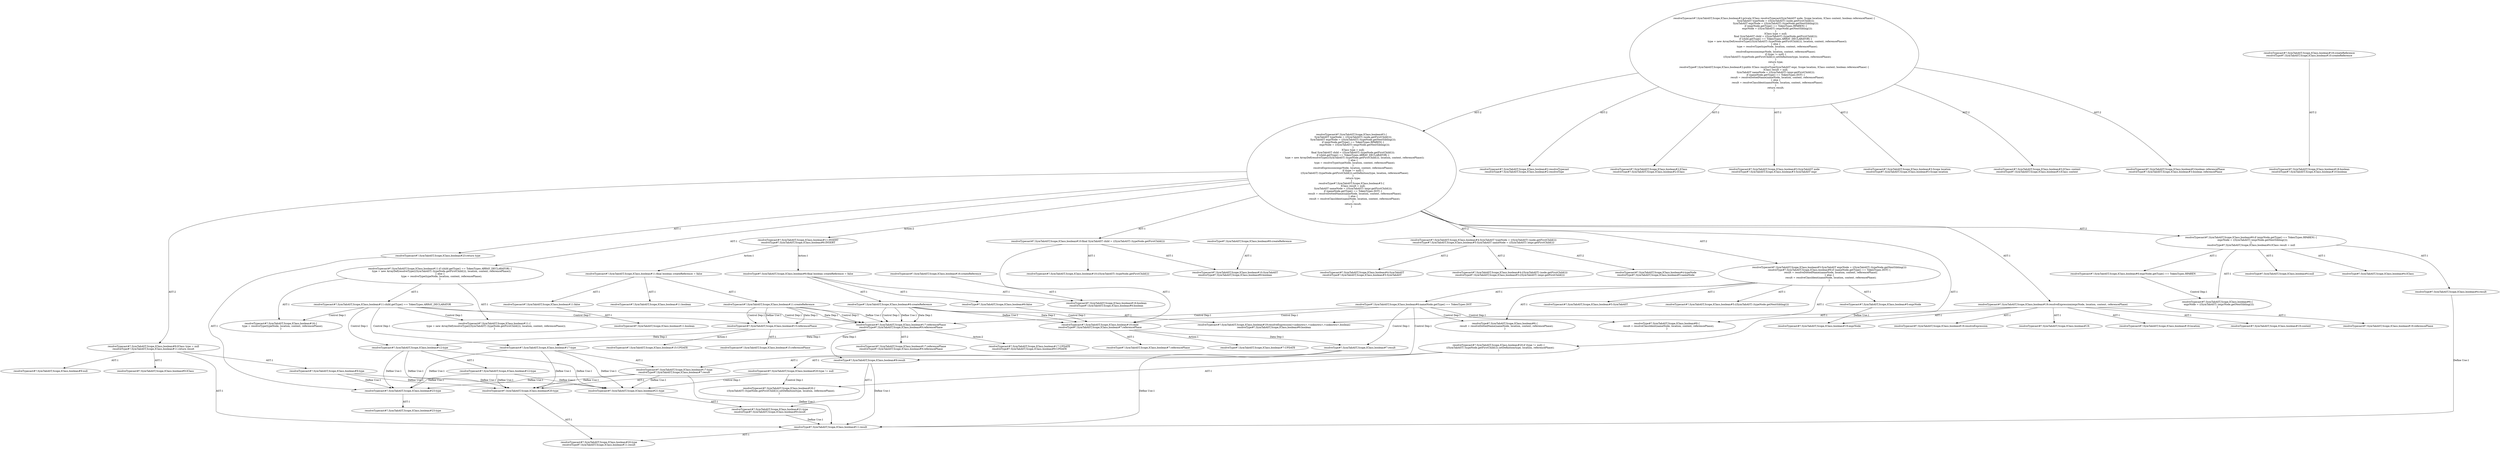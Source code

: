 digraph "Pattern" {
0 [label="resolveTypecast#?,SymTabAST,Scope,IClass,boolean#11:INSERT
resolveType#?,SymTabAST,Scope,IClass,boolean#6:INSERT" shape=ellipse]
1 [label="resolveTypecast#?,SymTabAST,Scope,IClass,boolean#3:\{
    SymTabAST typeNode = ((SymTabAST) (node.getFirstChild()));
    SymTabAST exprNode = ((SymTabAST) (typeNode.getNextSibling()));
    if (exprNode.getType() == TokenTypes.RPAREN) \{
        exprNode = ((SymTabAST) (exprNode.getNextSibling()));
    \}
    IClass type = null;
    final SymTabAST child = ((SymTabAST) (typeNode.getFirstChild()));
    if (child.getType() == TokenTypes.ARRAY_DECLARATOR) \{
        type = new ArrayDef(resolveType(((SymTabAST) (typeNode.getFirstChild())), location, context, referencePhase));
    \} else \{
        type = resolveType(typeNode, location, context, referencePhase);
    \}
    resolveExpression(exprNode, location, context, referencePhase);
    if (type != null) \{
        ((SymTabAST) (typeNode.getFirstChild())).setDefinition(type, location, referencePhase);
    \}
    return type;
\}
resolveType#?,SymTabAST,Scope,IClass,boolean#3:\{
    IClass result = null;
    SymTabAST nameNode = ((SymTabAST) (expr.getFirstChild()));
    if (nameNode.getType() == TokenTypes.DOT) \{
        result = resolveDottedName(nameNode, location, context, referencePhase);
    \} else \{
        result = resolveClassIdent(nameNode, location, context, referencePhase);
    \}
    return result;
\}" shape=ellipse]
2 [label="resolveTypecast#?,SymTabAST,Scope,IClass,boolean#2:private IClass resolveTypecast(SymTabAST node, Scope location, IClass context, boolean referencePhase) \{
    SymTabAST typeNode = ((SymTabAST) (node.getFirstChild()));
    SymTabAST exprNode = ((SymTabAST) (typeNode.getNextSibling()));
    if (exprNode.getType() == TokenTypes.RPAREN) \{
        exprNode = ((SymTabAST) (exprNode.getNextSibling()));
    \}
    IClass type = null;
    final SymTabAST child = ((SymTabAST) (typeNode.getFirstChild()));
    if (child.getType() == TokenTypes.ARRAY_DECLARATOR) \{
        type = new ArrayDef(resolveType(((SymTabAST) (typeNode.getFirstChild())), location, context, referencePhase));
    \} else \{
        type = resolveType(typeNode, location, context, referencePhase);
    \}
    resolveExpression(exprNode, location, context, referencePhase);
    if (type != null) \{
        ((SymTabAST) (typeNode.getFirstChild())).setDefinition(type, location, referencePhase);
    \}
    return type;
\}
resolveType#?,SymTabAST,Scope,IClass,boolean#2:public IClass resolveType(SymTabAST expr, Scope location, IClass context, boolean referencePhase) \{
    IClass result = null;
    SymTabAST nameNode = ((SymTabAST) (expr.getFirstChild()));
    if (nameNode.getType() == TokenTypes.DOT) \{
        result = resolveDottedName(nameNode, location, context, referencePhase);
    \} else \{
        result = resolveClassIdent(nameNode, location, context, referencePhase);
    \}
    return result;
\}" shape=ellipse]
3 [label="resolveTypecast#?,SymTabAST,Scope,IClass,boolean#2:resolveTypecast
resolveType#?,SymTabAST,Scope,IClass,boolean#2:resolveType" shape=ellipse]
4 [label="resolveTypecast#?,SymTabAST,Scope,IClass,boolean#2:IClass
resolveType#?,SymTabAST,Scope,IClass,boolean#2:IClass" shape=ellipse]
5 [label="resolveTypecast#?,SymTabAST,Scope,IClass,boolean#3:SymTabAST node
resolveType#?,SymTabAST,Scope,IClass,boolean#3:SymTabAST expr" shape=ellipse]
6 [label="resolveTypecast#?,SymTabAST,Scope,IClass,boolean#3:Scope location
resolveType#?,SymTabAST,Scope,IClass,boolean#3:Scope location" shape=ellipse]
7 [label="resolveTypecast#?,SymTabAST,Scope,IClass,boolean#3:IClass context
resolveType#?,SymTabAST,Scope,IClass,boolean#3:IClass context" shape=ellipse]
8 [label="resolveTypecast#?,SymTabAST,Scope,IClass,boolean#3:boolean referencePhase
resolveType#?,SymTabAST,Scope,IClass,boolean#3:boolean referencePhase" shape=ellipse]
9 [label="resolveTypecast#?,SymTabAST,Scope,IClass,boolean#4:SymTabAST typeNode = ((SymTabAST) (node.getFirstChild()))
resolveType#?,SymTabAST,Scope,IClass,boolean#5:SymTabAST nameNode = ((SymTabAST) (expr.getFirstChild()))" shape=ellipse]
10 [label="resolveTypecast#?,SymTabAST,Scope,IClass,boolean#4:typeNode
resolveType#?,SymTabAST,Scope,IClass,boolean#5:nameNode" shape=ellipse]
11 [label="resolveTypecast#?,SymTabAST,Scope,IClass,boolean#4:SymTabAST
resolveType#?,SymTabAST,Scope,IClass,boolean#5:SymTabAST" shape=ellipse]
12 [label="resolveTypecast#?,SymTabAST,Scope,IClass,boolean#4:((SymTabAST) (node.getFirstChild()))
resolveType#?,SymTabAST,Scope,IClass,boolean#5:((SymTabAST) (expr.getFirstChild()))" shape=ellipse]
13 [label="resolveTypecast#?,SymTabAST,Scope,IClass,boolean#5:SymTabAST exprNode = ((SymTabAST) (typeNode.getNextSibling()))
resolveType#?,SymTabAST,Scope,IClass,boolean#6:if (nameNode.getType() == TokenTypes.DOT) \{
    result = resolveDottedName(nameNode, location, context, referencePhase);
\} else \{
    result = resolveClassIdent(nameNode, location, context, referencePhase);
\}" shape=ellipse]
14 [label="resolveTypecast#?,SymTabAST,Scope,IClass,boolean#5:exprNode" shape=ellipse]
15 [label="resolveTypecast#?,SymTabAST,Scope,IClass,boolean#5:SymTabAST" shape=ellipse]
16 [label="resolveTypecast#?,SymTabAST,Scope,IClass,boolean#5:((SymTabAST) (typeNode.getNextSibling()))" shape=ellipse]
17 [label="resolveTypecast#?,SymTabAST,Scope,IClass,boolean#6:if (exprNode.getType() == TokenTypes.RPAREN) \{
    exprNode = ((SymTabAST) (exprNode.getNextSibling()));
\}
resolveType#?,SymTabAST,Scope,IClass,boolean#4:IClass result = null" shape=ellipse]
18 [label="resolveTypecast#?,SymTabAST,Scope,IClass,boolean#6:exprNode.getType() == TokenTypes.RPAREN" shape=ellipse]
19 [label="resolveTypecast#?,SymTabAST,Scope,IClass,boolean#6:\{
    exprNode = ((SymTabAST) (exprNode.getNextSibling()));
\}" shape=ellipse]
20 [label="resolveTypecast#?,SymTabAST,Scope,IClass,boolean#9:IClass type = null
resolveType#?,SymTabAST,Scope,IClass,boolean#11:return result" shape=ellipse]
21 [label="resolveTypecast#?,SymTabAST,Scope,IClass,boolean#9:type" shape=ellipse]
22 [label="resolveTypecast#?,SymTabAST,Scope,IClass,boolean#9:IClass" shape=ellipse]
23 [label="resolveTypecast#?,SymTabAST,Scope,IClass,boolean#9:null" shape=ellipse]
24 [label="resolveTypecast#?,SymTabAST,Scope,IClass,boolean#10:final SymTabAST child = ((SymTabAST) (typeNode.getFirstChild()))" shape=ellipse]
25 [label="resolveTypecast#?,SymTabAST,Scope,IClass,boolean#10:child
resolveType#?,SymTabAST,Scope,IClass,boolean#7:referencePhase" shape=ellipse]
26 [label="resolveTypecast#?,SymTabAST,Scope,IClass,boolean#10:SymTabAST
resolveType#?,SymTabAST,Scope,IClass,boolean#8:boolean" shape=ellipse]
27 [label="resolveTypecast#?,SymTabAST,Scope,IClass,boolean#10:((SymTabAST) (typeNode.getFirstChild()))" shape=ellipse]
28 [label="resolveTypecast#?,SymTabAST,Scope,IClass,boolean#11:if (child.getType() == TokenTypes.ARRAY_DECLARATOR) \{
    type = new ArrayDef(resolveType(((SymTabAST) (typeNode.getFirstChild())), location, context, referencePhase));
\} else \{
    type = resolveType(typeNode, location, context, referencePhase);
\}" shape=ellipse]
29 [label="resolveTypecast#?,SymTabAST,Scope,IClass,boolean#11:child.getType() == TokenTypes.ARRAY_DECLARATOR" shape=ellipse]
30 [label="resolveTypecast#?,SymTabAST,Scope,IClass,boolean#17:referencePhase
resolveType#?,SymTabAST,Scope,IClass,boolean#9:referencePhase" shape=ellipse]
31 [label="resolveTypecast#?,SymTabAST,Scope,IClass,boolean#18:createReference
resolveType#?,SymTabAST,Scope,IClass,boolean#10:createReference" shape=ellipse]
32 [label="resolveTypecast#?,SymTabAST,Scope,IClass,boolean#18:boolean
resolveType#?,SymTabAST,Scope,IClass,boolean#10:boolean" shape=ellipse]
33 [label="resolveTypecast#?,SymTabAST,Scope,IClass,boolean#17:type" shape=ellipse]
34 [label="resolveTypecast#?,SymTabAST,Scope,IClass,boolean#17:type
resolveType#?,SymTabAST,Scope,IClass,boolean#7:result" shape=ellipse]
35 [label="resolveTypecast#?,SymTabAST,Scope,IClass,boolean#20:type" shape=ellipse]
36 [label="resolveTypecast#?,SymTabAST,Scope,IClass,boolean#20:type
resolveType#?,SymTabAST,Scope,IClass,boolean#11:result" shape=ellipse]
37 [label="resolveTypecast#?,SymTabAST,Scope,IClass,boolean#21:type" shape=ellipse]
38 [label="resolveTypecast#?,SymTabAST,Scope,IClass,boolean#21:type
resolveType#?,SymTabAST,Scope,IClass,boolean#9:result" shape=ellipse]
39 [label="resolveTypecast#?,SymTabAST,Scope,IClass,boolean#23:type" shape=ellipse]
40 [label="resolveTypecast#?,SymTabAST,Scope,IClass,boolean#23:type" shape=ellipse]
41 [label="resolveTypecast#?,SymTabAST,Scope,IClass,boolean#15:referencePhase" shape=ellipse]
42 [label="resolveTypecast#?,SymTabAST,Scope,IClass,boolean#16:createReference" shape=ellipse]
43 [label="resolveTypecast#?,SymTabAST,Scope,IClass,boolean#16:boolean
resolveType#?,SymTabAST,Scope,IClass,boolean#6:boolean" shape=ellipse]
44 [label="resolveTypecast#?,SymTabAST,Scope,IClass,boolean#12:type" shape=ellipse]
45 [label="resolveTypecast#?,SymTabAST,Scope,IClass,boolean#12:type" shape=ellipse]
46 [label="resolveTypecast#?,SymTabAST,Scope,IClass,boolean#11:\{
    type = new ArrayDef(resolveType(((SymTabAST) (typeNode.getFirstChild())), location, context, referencePhase));
\}" shape=ellipse]
47 [label="resolveTypecast#?,SymTabAST,Scope,IClass,boolean#16:\{
    type = resolveType(typeNode, location, context, referencePhase);
\}" shape=ellipse]
48 [label="resolveTypecast#?,SymTabAST,Scope,IClass,boolean#19:resolveExpression(exprNode, location, context, referencePhase)" shape=ellipse]
49 [label="resolveTypecast#?,SymTabAST,Scope,IClass,boolean#19:resolveExpression" shape=ellipse]
50 [label="resolveTypecast#?,SymTabAST,Scope,IClass,boolean#19:" shape=ellipse]
51 [label="resolveTypecast#?,SymTabAST,Scope,IClass,boolean#19:resolveExpression(<unknown>,<unknown>,<unknown>,boolean)
resolveType#?,SymTabAST,Scope,IClass,boolean#6:boolean" shape=ellipse]
52 [label="resolveTypecast#?,SymTabAST,Scope,IClass,boolean#19:exprNode" shape=ellipse]
53 [label="resolveTypecast#?,SymTabAST,Scope,IClass,boolean#19:location" shape=ellipse]
54 [label="resolveTypecast#?,SymTabAST,Scope,IClass,boolean#19:context" shape=ellipse]
55 [label="resolveTypecast#?,SymTabAST,Scope,IClass,boolean#19:referencePhase" shape=ellipse]
56 [label="resolveTypecast#?,SymTabAST,Scope,IClass,boolean#20:if (type != null) \{
    ((SymTabAST) (typeNode.getFirstChild())).setDefinition(type, location, referencePhase);
\}" shape=ellipse]
57 [label="resolveTypecast#?,SymTabAST,Scope,IClass,boolean#20:type != null" shape=ellipse]
58 [label="resolveTypecast#?,SymTabAST,Scope,IClass,boolean#20:\{
    ((SymTabAST) (typeNode.getFirstChild())).setDefinition(type, location, referencePhase);
\}" shape=ellipse]
59 [label="resolveTypecast#?,SymTabAST,Scope,IClass,boolean#23:return type" shape=ellipse]
60 [label="resolveTypecast#?,SymTabAST,Scope,IClass,boolean#11:final boolean createReference = false" shape=ellipse]
61 [label="resolveTypecast#?,SymTabAST,Scope,IClass,boolean#11:createReference" shape=ellipse]
62 [label="resolveTypecast#?,SymTabAST,Scope,IClass,boolean#15:referencePhase" shape=ellipse]
63 [label="resolveTypecast#?,SymTabAST,Scope,IClass,boolean#15:UPDATE" shape=ellipse]
64 [label="resolveTypecast#?,SymTabAST,Scope,IClass,boolean#17:referencePhase
resolveType#?,SymTabAST,Scope,IClass,boolean#9:referencePhase" shape=ellipse]
65 [label="resolveTypecast#?,SymTabAST,Scope,IClass,boolean#17:UPDATE
resolveType#?,SymTabAST,Scope,IClass,boolean#9:UPDATE" shape=ellipse]
66 [label="resolveTypecast#?,SymTabAST,Scope,IClass,boolean#11:boolean" shape=ellipse]
67 [label="resolveTypecast#?,SymTabAST,Scope,IClass,boolean#11:false" shape=ellipse]
68 [label="resolveTypecast#?,SymTabAST,Scope,IClass,boolean#11:boolean" shape=ellipse]
69 [label="resolveType#?,SymTabAST,Scope,IClass,boolean#4:null" shape=ellipse]
70 [label="resolveType#?,SymTabAST,Scope,IClass,boolean#6:nameNode.getType() == TokenTypes.DOT" shape=ellipse]
71 [label="resolveType#?,SymTabAST,Scope,IClass,boolean#7:result" shape=ellipse]
72 [label="resolveType#?,SymTabAST,Scope,IClass,boolean#11:result" shape=ellipse]
73 [label="resolveType#?,SymTabAST,Scope,IClass,boolean#9:result" shape=ellipse]
74 [label="resolveType#?,SymTabAST,Scope,IClass,boolean#6:\{
    result = resolveDottedName(nameNode, location, context, referencePhase);
\}" shape=ellipse]
75 [label="resolveType#?,SymTabAST,Scope,IClass,boolean#8:\{
    result = resolveClassIdent(nameNode, location, context, referencePhase);
\}" shape=ellipse]
76 [label="resolveType#?,SymTabAST,Scope,IClass,boolean#7:UPDATE" shape=ellipse]
77 [label="resolveType#?,SymTabAST,Scope,IClass,boolean#6:false" shape=ellipse]
78 [label="resolveType#?,SymTabAST,Scope,IClass,boolean#4:IClass" shape=ellipse]
79 [label="resolveType#?,SymTabAST,Scope,IClass,boolean#4:result" shape=ellipse]
80 [label="resolveType#?,SymTabAST,Scope,IClass,boolean#7:referencePhase" shape=ellipse]
81 [label="resolveType#?,SymTabAST,Scope,IClass,boolean#6:createReference" shape=ellipse]
82 [label="resolveType#?,SymTabAST,Scope,IClass,boolean#8:createReference" shape=ellipse]
83 [label="resolveType#?,SymTabAST,Scope,IClass,boolean#6:final boolean createReference = false" shape=ellipse]
0 -> 60 [label="Action:1"];
0 -> 83 [label="Action:1"];
1 -> 0 [label="Action:2"];
1 -> 9 [label="AST:2"];
1 -> 13 [label="AST:2"];
1 -> 17 [label="AST:2"];
1 -> 20 [label="AST:2"];
1 -> 24 [label="AST:1"];
1 -> 28 [label="AST:1"];
1 -> 48 [label="AST:1"];
1 -> 56 [label="AST:1"];
1 -> 59 [label="AST:1"];
2 -> 1 [label="AST:2"];
2 -> 3 [label="AST:2"];
2 -> 4 [label="AST:2"];
2 -> 5 [label="AST:2"];
2 -> 6 [label="AST:2"];
2 -> 7 [label="AST:2"];
2 -> 8 [label="AST:2"];
9 -> 10 [label="AST:2"];
9 -> 11 [label="AST:2"];
9 -> 12 [label="AST:2"];
13 -> 14 [label="AST:1"];
13 -> 15 [label="AST:1"];
13 -> 16 [label="AST:1"];
13 -> 70 [label="AST:1"];
13 -> 74 [label="AST:1"];
13 -> 75 [label="AST:1"];
14 -> 52 [label="Define Use:1"];
17 -> 18 [label="AST:1"];
17 -> 19 [label="AST:1"];
17 -> 69 [label="AST:1"];
17 -> 78 [label="AST:1"];
17 -> 79 [label="AST:1"];
18 -> 19 [label="Control Dep:1"];
20 -> 21 [label="AST:1"];
20 -> 22 [label="AST:1"];
20 -> 23 [label="AST:1"];
20 -> 72 [label="AST:1"];
21 -> 35 [label="Define Use:1"];
21 -> 37 [label="Define Use:1"];
21 -> 39 [label="Define Use:1"];
24 -> 25 [label="AST:1"];
24 -> 26 [label="AST:1"];
24 -> 27 [label="AST:1"];
25 -> 71 [label="Data Dep:1"];
25 -> 76 [label="Action:1"];
25 -> 80 [label="AST:1"];
28 -> 29 [label="AST:1"];
28 -> 46 [label="AST:1"];
28 -> 47 [label="AST:1"];
29 -> 46 [label="Control Dep:1"];
29 -> 44 [label="Control Dep:1"];
29 -> 41 [label="Control Dep:1"];
29 -> 47 [label="Control Dep:1"];
29 -> 33 [label="Control Dep:1"];
29 -> 30 [label="Control Dep:1"];
30 -> 64 [label="AST:2"];
30 -> 33 [label="Data Dep:1"];
30 -> 65 [label="Action:2"];
30 -> 73 [label="Data Dep:1"];
31 -> 32 [label="AST:2"];
33 -> 34 [label="AST:1"];
33 -> 35 [label="Define Use:1"];
33 -> 37 [label="Define Use:1"];
33 -> 39 [label="Define Use:1"];
34 -> 35 [label="Define Use:1"];
34 -> 37 [label="Define Use:1"];
34 -> 39 [label="Define Use:1"];
34 -> 72 [label="Define Use:1"];
35 -> 36 [label="AST:1"];
37 -> 38 [label="AST:1"];
38 -> 72 [label="Define Use:1"];
39 -> 40 [label="AST:1"];
41 -> 62 [label="AST:1"];
41 -> 44 [label="Data Dep:1"];
41 -> 63 [label="Action:1"];
42 -> 43 [label="AST:1"];
44 -> 35 [label="Define Use:1"];
44 -> 37 [label="Define Use:1"];
44 -> 39 [label="Define Use:1"];
44 -> 45 [label="AST:1"];
45 -> 35 [label="Define Use:1"];
45 -> 37 [label="Define Use:1"];
45 -> 39 [label="Define Use:1"];
48 -> 49 [label="AST:1"];
48 -> 50 [label="AST:1"];
48 -> 51 [label="AST:1"];
48 -> 52 [label="AST:1"];
48 -> 53 [label="AST:1"];
48 -> 54 [label="AST:1"];
48 -> 55 [label="AST:1"];
56 -> 57 [label="AST:1"];
56 -> 58 [label="AST:1"];
57 -> 35 [label="AST:1"];
57 -> 37 [label="Control Dep:1"];
57 -> 58 [label="Control Dep:1"];
59 -> 39 [label="AST:1"];
60 -> 61 [label="AST:1"];
60 -> 66 [label="AST:1"];
60 -> 67 [label="AST:1"];
61 -> 30 [label="Define Use:1"];
61 -> 30 [label="Data Dep:1"];
61 -> 30 [label="Control Dep:1"];
61 -> 41 [label="Define Use:1"];
61 -> 41 [label="Data Dep:1"];
61 -> 41 [label="Control Dep:1"];
67 -> 68 [label="AST:1"];
70 -> 74 [label="Control Dep:1"];
70 -> 71 [label="Control Dep:1"];
70 -> 25 [label="Control Dep:1"];
70 -> 75 [label="Control Dep:1"];
70 -> 73 [label="Control Dep:1"];
70 -> 30 [label="Control Dep:1"];
71 -> 34 [label="AST:1"];
71 -> 72 [label="Define Use:1"];
72 -> 36 [label="AST:1"];
73 -> 72 [label="Define Use:1"];
73 -> 38 [label="AST:1"];
77 -> 51 [label="AST:1"];
79 -> 72 [label="Define Use:1"];
81 -> 25 [label="Define Use:1"];
81 -> 25 [label="Data Dep:1"];
81 -> 25 [label="Control Dep:1"];
81 -> 30 [label="Define Use:1"];
81 -> 30 [label="Data Dep:1"];
81 -> 30 [label="Control Dep:1"];
82 -> 26 [label="AST:1"];
83 -> 77 [label="AST:1"];
83 -> 81 [label="AST:1"];
83 -> 43 [label="AST:1"];
}